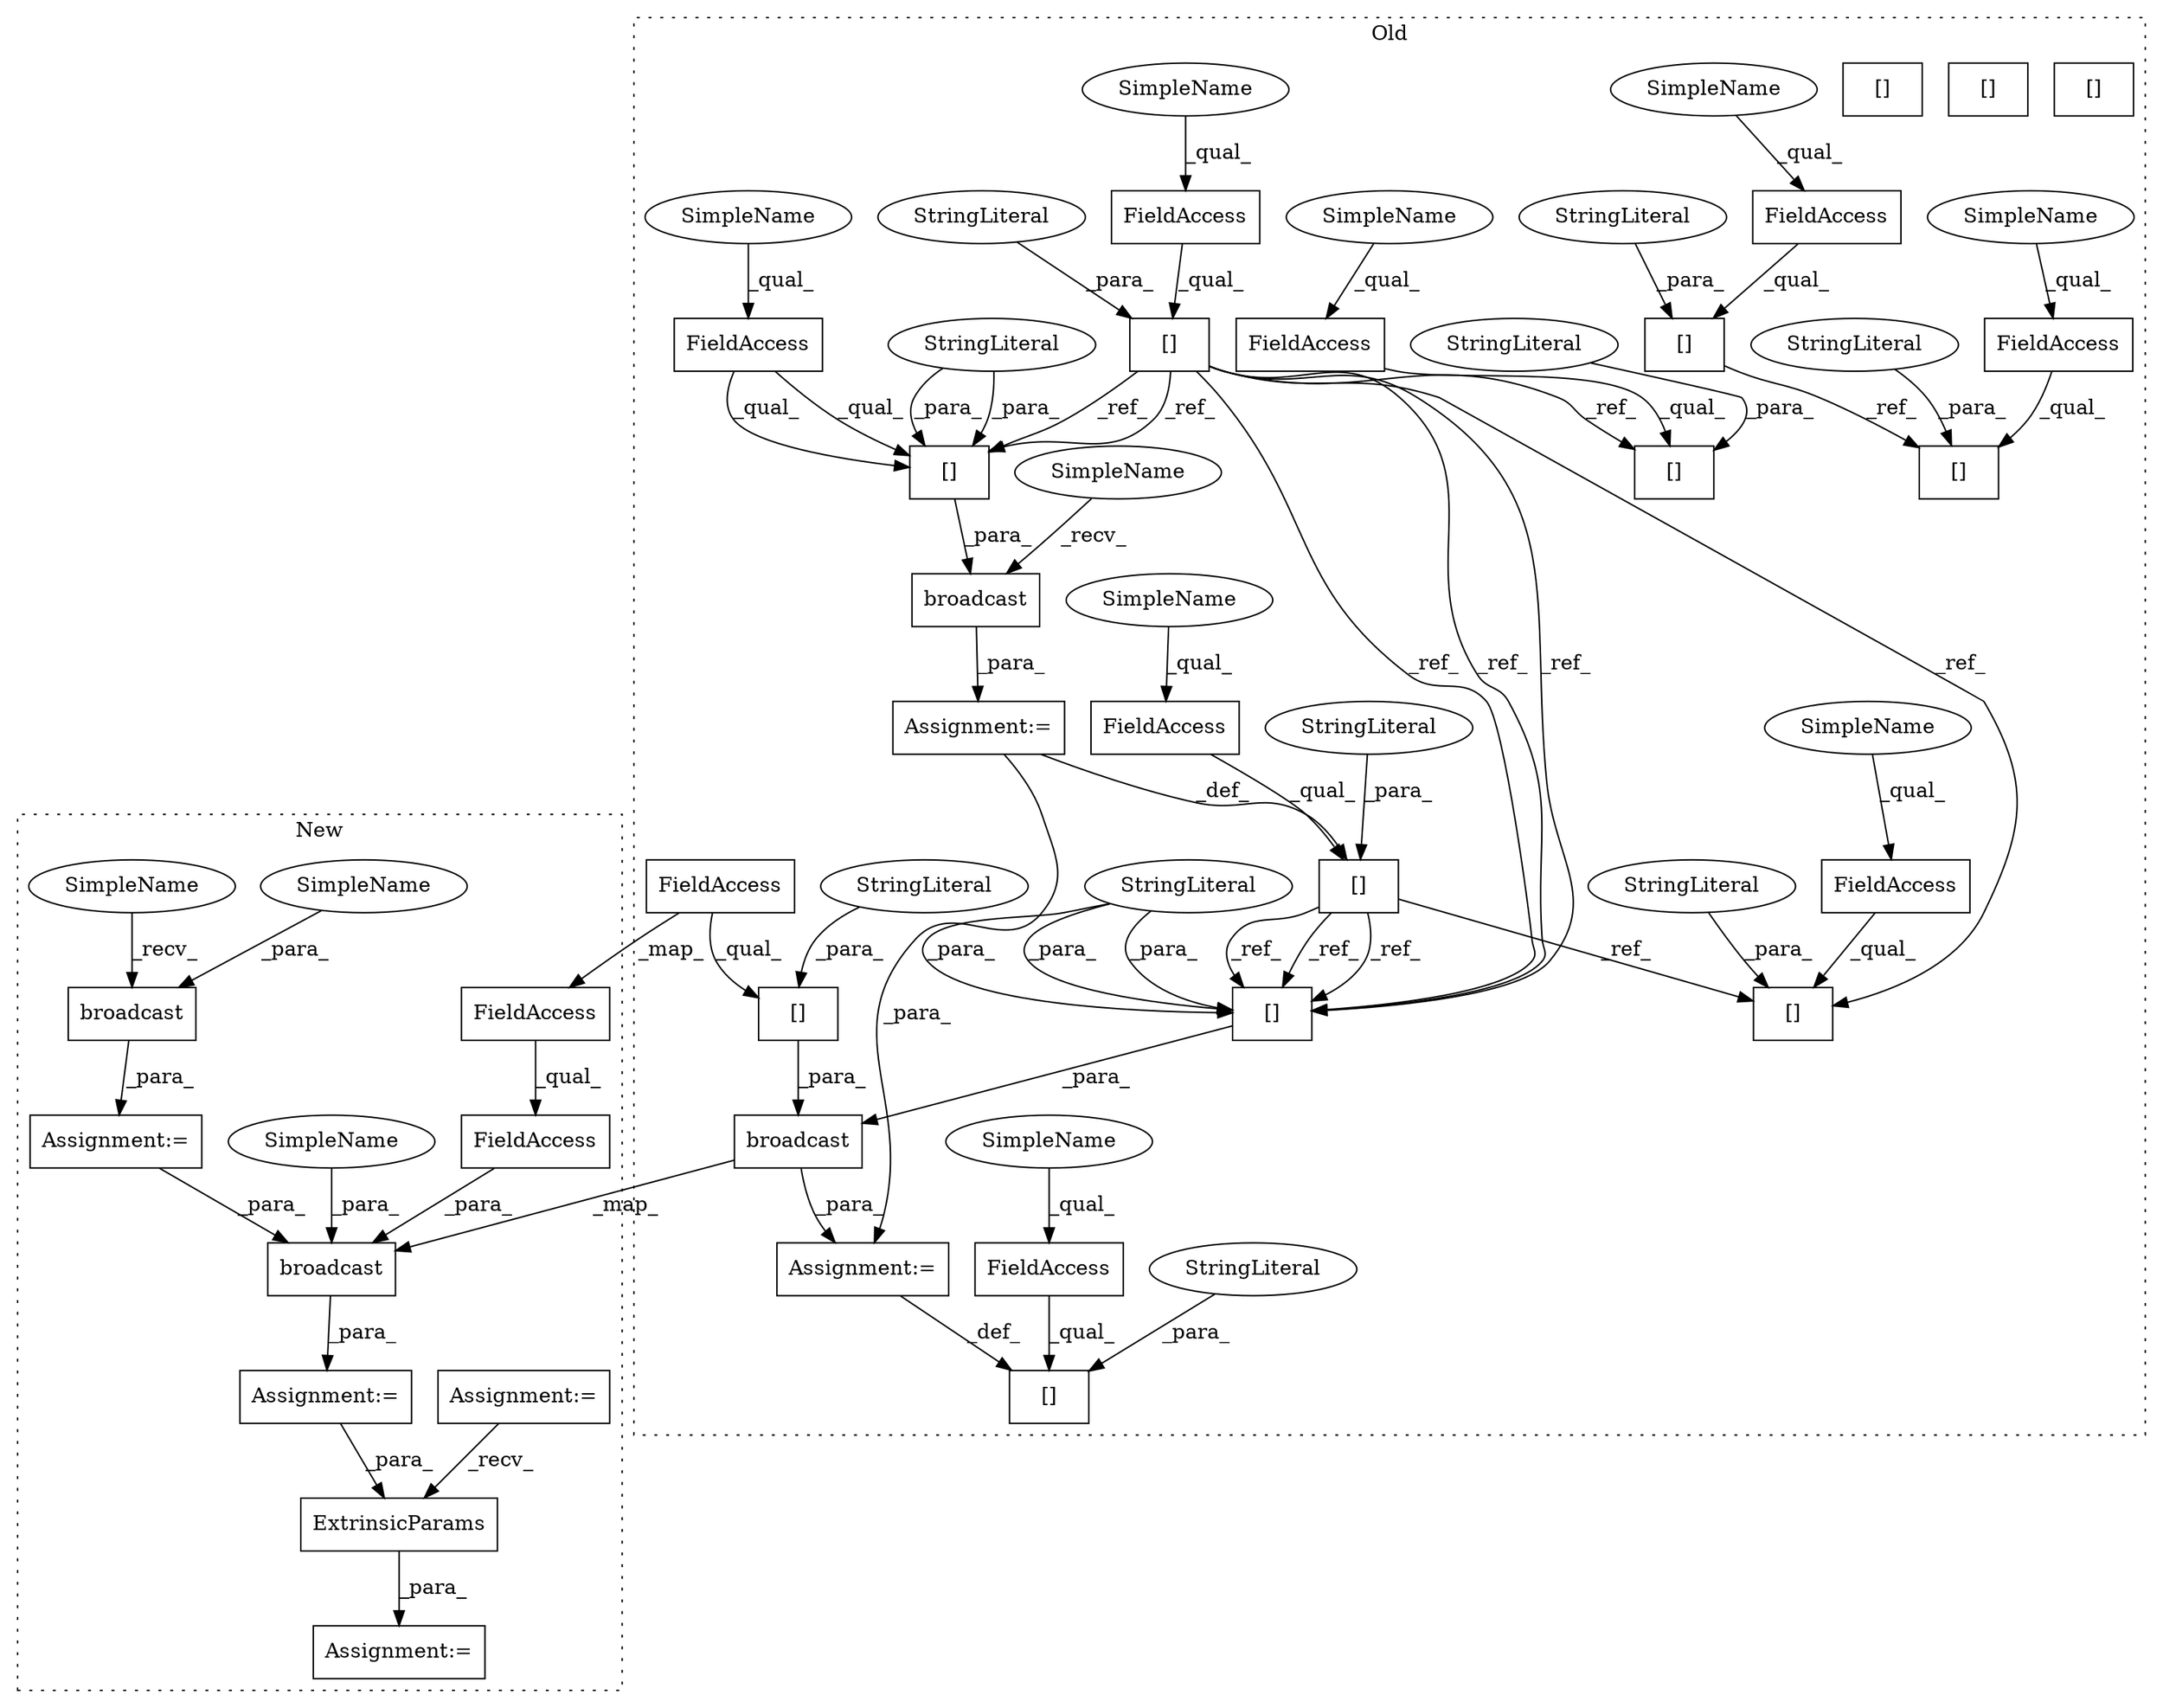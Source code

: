 digraph G {
subgraph cluster0 {
1 [label="[]" a="2" s="18749,18771" l="16,1" shape="box"];
3 [label="broadcast" a="32" s="18783,18839" l="10,1" shape="box"];
5 [label="[]" a="2" s="18664,18686" l="16,1" shape="box"];
6 [label="broadcast" a="32" s="18698,18736" l="10,1" shape="box"];
7 [label="[]" a="2" s="18749,18771" l="16,1" shape="box"];
10 [label="FieldAccess" a="22" s="18749" l="15" shape="box"];
11 [label="[]" a="2" s="18561,18583" l="16,1" shape="box"];
12 [label="FieldAccess" a="22" s="18749" l="15" shape="box"];
13 [label="[]" a="2" s="18713,18735" l="16,1" shape="box"];
14 [label="FieldAccess" a="22" s="18713" l="15" shape="box"];
15 [label="[]" a="2" s="18816,18838" l="16,1" shape="box"];
16 [label="FieldAccess" a="22" s="18664" l="15" shape="box"];
17 [label="[]" a="2" s="18793,18814" l="16,1" shape="box"];
18 [label="FieldAccess" a="22" s="18398" l="15" shape="box"];
19 [label="[]" a="2" s="18664,18686" l="16,1" shape="box"];
20 [label="FieldAccess" a="22" s="18664" l="15" shape="box"];
21 [label="[]" a="2" s="18398,18420" l="16,1" shape="box"];
22 [label="FieldAccess" a="22" s="18561" l="15" shape="box"];
23 [label="[]" a="2" s="18561,18583" l="16,1" shape="box"];
24 [label="FieldAccess" a="22" s="18561" l="15" shape="box"];
25 [label="StringLiteral" a="45" s="18577" l="6" shape="ellipse"];
27 [label="Assignment:=" a="7" s="18772" l="2" shape="box"];
28 [label="Assignment:=" a="7" s="18687" l="2" shape="box"];
29 [label="StringLiteral" a="45" s="18832" l="6" shape="ellipse"];
30 [label="StringLiteral" a="45" s="18809" l="5" shape="ellipse"];
31 [label="StringLiteral" a="45" s="18729" l="6" shape="ellipse"];
32 [label="StringLiteral" a="45" s="18765" l="6" shape="ellipse"];
36 [label="StringLiteral" a="45" s="18765" l="6" shape="ellipse"];
37 [label="StringLiteral" a="45" s="18577" l="6" shape="ellipse"];
38 [label="StringLiteral" a="45" s="18680" l="6" shape="ellipse"];
39 [label="StringLiteral" a="45" s="18414" l="6" shape="ellipse"];
40 [label="StringLiteral" a="45" s="18680" l="6" shape="ellipse"];
42 [label="FieldAccess" a="22" s="18793" l="15" shape="box"];
46 [label="[]" a="2" s="18816,18838" l="16,1" shape="box"];
47 [label="SimpleName" a="42" s="18664" l="4" shape="ellipse"];
48 [label="SimpleName" a="42" s="18713" l="4" shape="ellipse"];
49 [label="SimpleName" a="42" s="18398" l="4" shape="ellipse"];
50 [label="SimpleName" a="42" s="18561" l="4" shape="ellipse"];
51 [label="SimpleName" a="42" s="18561" l="4" shape="ellipse"];
52 [label="SimpleName" a="42" s="18749" l="4" shape="ellipse"];
53 [label="SimpleName" a="42" s="18749" l="4" shape="ellipse"];
54 [label="SimpleName" a="42" s="18664" l="4" shape="ellipse"];
55 [label="SimpleName" a="42" s="18689" l="8" shape="ellipse"];
56 [label="[]" a="2" s="18816,18838" l="16,1" shape="box"];
57 [label="[]" a="2" s="18713,18735" l="16,1" shape="box"];
label = "Old";
style="dotted";
}
subgraph cluster1 {
2 [label="ExtrinsicParams" a="32" s="18888,18908" l="16,1" shape="box"];
4 [label="broadcast" a="32" s="18814,18848" l="10,1" shape="box"];
8 [label="FieldAccess" a="22" s="18824" l="19" shape="box"];
9 [label="broadcast" a="32" s="18767,18786" l="10,1" shape="box"];
26 [label="Assignment:=" a="7" s="18803" l="2" shape="box"];
33 [label="Assignment:=" a="7" s="18502" l="16" shape="box"];
34 [label="Assignment:=" a="7" s="18756" l="2" shape="box"];
35 [label="Assignment:=" a="7" s="18870" l="1" shape="box"];
41 [label="FieldAccess" a="22" s="18824" l="15" shape="box"];
43 [label="SimpleName" a="42" s="18782" l="4" shape="ellipse"];
44 [label="SimpleName" a="42" s="18844" l="4" shape="ellipse"];
45 [label="SimpleName" a="42" s="18758" l="8" shape="ellipse"];
label = "New";
style="dotted";
}
2 -> 35 [label="_para_"];
3 -> 27 [label="_para_"];
3 -> 4 [label="_map_"];
4 -> 26 [label="_para_"];
5 -> 7 [label="_ref_"];
5 -> 56 [label="_ref_"];
5 -> 56 [label="_ref_"];
5 -> 56 [label="_ref_"];
6 -> 28 [label="_para_"];
8 -> 4 [label="_para_"];
9 -> 34 [label="_para_"];
10 -> 1 [label="_qual_"];
11 -> 57 [label="_ref_"];
11 -> 7 [label="_ref_"];
11 -> 57 [label="_ref_"];
11 -> 56 [label="_ref_"];
11 -> 19 [label="_ref_"];
11 -> 56 [label="_ref_"];
11 -> 56 [label="_ref_"];
12 -> 7 [label="_qual_"];
14 -> 57 [label="_qual_"];
14 -> 57 [label="_qual_"];
16 -> 5 [label="_qual_"];
17 -> 3 [label="_para_"];
18 -> 21 [label="_qual_"];
20 -> 19 [label="_qual_"];
21 -> 23 [label="_ref_"];
22 -> 23 [label="_qual_"];
24 -> 11 [label="_qual_"];
25 -> 23 [label="_para_"];
26 -> 2 [label="_para_"];
27 -> 1 [label="_def_"];
28 -> 27 [label="_para_"];
28 -> 5 [label="_def_"];
29 -> 56 [label="_para_"];
29 -> 56 [label="_para_"];
29 -> 56 [label="_para_"];
30 -> 17 [label="_para_"];
31 -> 57 [label="_para_"];
31 -> 57 [label="_para_"];
32 -> 7 [label="_para_"];
33 -> 2 [label="_recv_"];
34 -> 4 [label="_para_"];
36 -> 1 [label="_para_"];
37 -> 11 [label="_para_"];
38 -> 19 [label="_para_"];
39 -> 21 [label="_para_"];
40 -> 5 [label="_para_"];
41 -> 8 [label="_qual_"];
42 -> 17 [label="_qual_"];
42 -> 41 [label="_map_"];
43 -> 9 [label="_para_"];
44 -> 4 [label="_para_"];
45 -> 9 [label="_recv_"];
47 -> 16 [label="_qual_"];
48 -> 14 [label="_qual_"];
49 -> 18 [label="_qual_"];
50 -> 22 [label="_qual_"];
51 -> 24 [label="_qual_"];
52 -> 12 [label="_qual_"];
53 -> 10 [label="_qual_"];
54 -> 20 [label="_qual_"];
55 -> 6 [label="_recv_"];
56 -> 3 [label="_para_"];
57 -> 6 [label="_para_"];
}